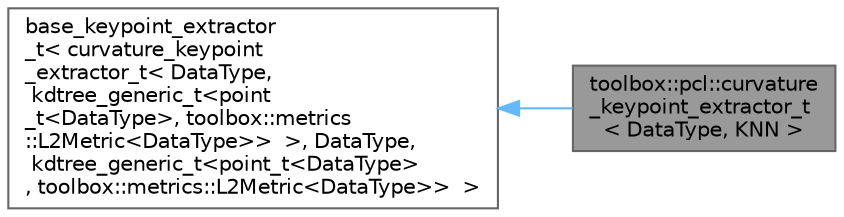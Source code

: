 digraph "toolbox::pcl::curvature_keypoint_extractor_t&lt; DataType, KNN &gt;"
{
 // LATEX_PDF_SIZE
  bgcolor="transparent";
  edge [fontname=Helvetica,fontsize=10,labelfontname=Helvetica,labelfontsize=10];
  node [fontname=Helvetica,fontsize=10,shape=box,height=0.2,width=0.4];
  rankdir="LR";
  Node1 [id="Node000001",label="toolbox::pcl::curvature\l_keypoint_extractor_t\l\< DataType, KNN \>",height=0.2,width=0.4,color="gray40", fillcolor="grey60", style="filled", fontcolor="black",tooltip="基于曲率的关键点提取器 / Curvature-based keypoint extractor"];
  Node2 -> Node1 [id="edge1_Node000001_Node000002",dir="back",color="steelblue1",style="solid",tooltip=" "];
  Node2 [id="Node000002",label="base_keypoint_extractor\l_t\< curvature_keypoint\l_extractor_t\< DataType,\l kdtree_generic_t\<point\l_t\<DataType\>, toolbox::metrics\l::L2Metric\<DataType\>\>  \>, DataType,\l kdtree_generic_t\<point_t\<DataType\>\l, toolbox::metrics::L2Metric\<DataType\>\>  \>",height=0.2,width=0.4,color="gray40", fillcolor="white", style="filled",tooltip=" "];
}
